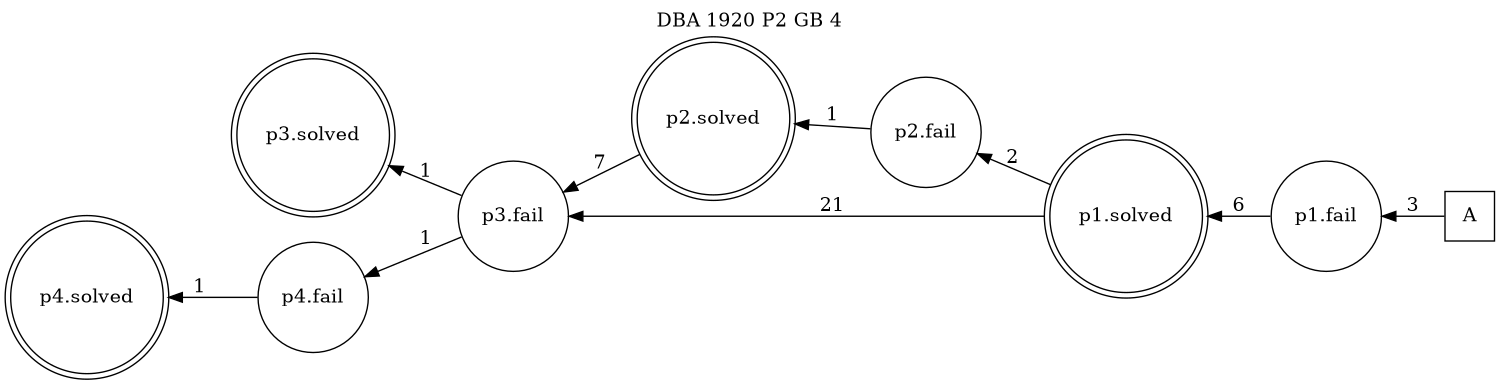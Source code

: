 digraph DBA_1920_P2_GB_4_GOOD {
labelloc="tl"
label= " DBA 1920 P2 GB 4 "
rankdir="RL";
graph [ size=" 10 , 10 !"]

"A" [shape="square" label="A"]
"p1.fail" [shape="circle" label="p1.fail"]
"p1.solved" [shape="doublecircle" label="p1.solved"]
"p2.fail" [shape="circle" label="p2.fail"]
"p2.solved" [shape="doublecircle" label="p2.solved"]
"p3.fail" [shape="circle" label="p3.fail"]
"p3.solved" [shape="doublecircle" label="p3.solved"]
"p4.fail" [shape="circle" label="p4.fail"]
"p4.solved" [shape="doublecircle" label="p4.solved"]
"A" -> "p1.fail" [ label=3]
"p1.fail" -> "p1.solved" [ label=6]
"p1.solved" -> "p2.fail" [ label=2]
"p1.solved" -> "p3.fail" [ label=21]
"p2.fail" -> "p2.solved" [ label=1]
"p2.solved" -> "p3.fail" [ label=7]
"p3.fail" -> "p3.solved" [ label=1]
"p3.fail" -> "p4.fail" [ label=1]
"p4.fail" -> "p4.solved" [ label=1]
}
